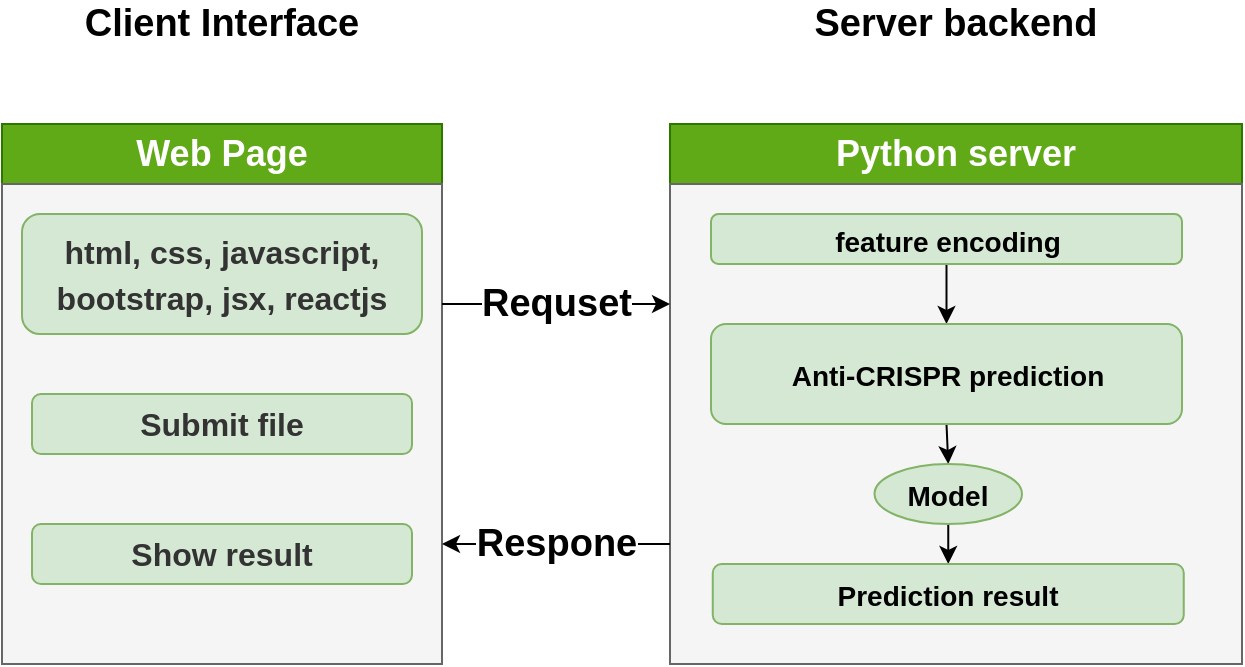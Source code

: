 <mxfile version="14.9.0" type="device"><diagram id="sfr6GHe3Br_L_ititv_4" name="Page-1"><mxGraphModel dx="1038" dy="500" grid="1" gridSize="10" guides="1" tooltips="1" connect="1" arrows="1" fold="1" page="1" pageScale="1" pageWidth="827" pageHeight="1169" math="0" shadow="0"><root><mxCell id="0"/><mxCell id="1" parent="0"/><mxCell id="ELEa-xWfC7Gxq4jN-jZE-2" value="Web Page" style="rounded=0;whiteSpace=wrap;html=1;fillColor=#60a917;strokeColor=#2D7600;fontColor=#ffffff;fontStyle=1;fontSize=18;" vertex="1" parent="1"><mxGeometry x="80" y="90" width="220" height="30" as="geometry"/></mxCell><mxCell id="ELEa-xWfC7Gxq4jN-jZE-3" value="" style="rounded=0;whiteSpace=wrap;html=1;fontSize=16;fillColor=#f5f5f5;strokeColor=#666666;fontColor=#333333;" vertex="1" parent="1"><mxGeometry x="80" y="120" width="220" height="240" as="geometry"/></mxCell><mxCell id="ELEa-xWfC7Gxq4jN-jZE-11" value="Python server" style="rounded=0;whiteSpace=wrap;html=1;fillColor=#60a917;strokeColor=#2D7600;fontColor=#ffffff;fontStyle=1;fontSize=18;" vertex="1" parent="1"><mxGeometry x="414" y="90" width="286" height="30" as="geometry"/></mxCell><mxCell id="ELEa-xWfC7Gxq4jN-jZE-12" value="" style="rounded=0;whiteSpace=wrap;html=1;fontSize=16;fillColor=#f5f5f5;strokeColor=#666666;fontColor=#333333;" vertex="1" parent="1"><mxGeometry x="414" y="120" width="286" height="240" as="geometry"/></mxCell><mxCell id="ELEa-xWfC7Gxq4jN-jZE-13" value="Client Interface" style="text;html=1;strokeColor=none;fillColor=none;align=center;verticalAlign=middle;whiteSpace=wrap;rounded=0;fontSize=19;fontStyle=1" vertex="1" parent="1"><mxGeometry x="120" y="30" width="140" height="20" as="geometry"/></mxCell><mxCell id="ELEa-xWfC7Gxq4jN-jZE-14" value="Server backend" style="text;html=1;strokeColor=none;fillColor=none;align=center;verticalAlign=middle;whiteSpace=wrap;rounded=0;fontSize=19;fontStyle=1" vertex="1" parent="1"><mxGeometry x="479" y="30" width="156" height="20" as="geometry"/></mxCell><mxCell id="ELEa-xWfC7Gxq4jN-jZE-24" style="edgeStyle=orthogonalEdgeStyle;rounded=0;orthogonalLoop=1;jettySize=auto;html=1;entryX=0.5;entryY=0;entryDx=0;entryDy=0;fontSize=19;" edge="1" parent="1" source="ELEa-xWfC7Gxq4jN-jZE-16" target="ELEa-xWfC7Gxq4jN-jZE-17"><mxGeometry relative="1" as="geometry"/></mxCell><mxCell id="ELEa-xWfC7Gxq4jN-jZE-16" value="&lt;font size=&quot;1&quot;&gt;&lt;b style=&quot;font-size: 14px&quot;&gt;feature encoding&lt;/b&gt;&lt;/font&gt;" style="rounded=1;whiteSpace=wrap;html=1;fontSize=19;fillColor=#d5e8d4;strokeColor=#82b366;" vertex="1" parent="1"><mxGeometry x="434.5" y="135" width="235.5" height="25" as="geometry"/></mxCell><mxCell id="ELEa-xWfC7Gxq4jN-jZE-25" style="edgeStyle=orthogonalEdgeStyle;rounded=0;orthogonalLoop=1;jettySize=auto;html=1;exitX=0.5;exitY=1;exitDx=0;exitDy=0;entryX=0.5;entryY=0;entryDx=0;entryDy=0;fontSize=19;" edge="1" parent="1" source="ELEa-xWfC7Gxq4jN-jZE-17" target="ELEa-xWfC7Gxq4jN-jZE-18"><mxGeometry relative="1" as="geometry"/></mxCell><mxCell id="ELEa-xWfC7Gxq4jN-jZE-17" value="&lt;font size=&quot;1&quot;&gt;&lt;b style=&quot;font-size: 14px&quot;&gt;Anti-CRISPR prediction&lt;/b&gt;&lt;/font&gt;" style="rounded=1;whiteSpace=wrap;html=1;fontSize=19;fillColor=#d5e8d4;strokeColor=#82b366;" vertex="1" parent="1"><mxGeometry x="434.5" y="190" width="235.5" height="50" as="geometry"/></mxCell><mxCell id="ELEa-xWfC7Gxq4jN-jZE-26" style="edgeStyle=orthogonalEdgeStyle;rounded=0;orthogonalLoop=1;jettySize=auto;html=1;exitX=0.5;exitY=1;exitDx=0;exitDy=0;entryX=0.5;entryY=0;entryDx=0;entryDy=0;fontSize=19;" edge="1" parent="1" source="ELEa-xWfC7Gxq4jN-jZE-18" target="ELEa-xWfC7Gxq4jN-jZE-20"><mxGeometry relative="1" as="geometry"/></mxCell><mxCell id="ELEa-xWfC7Gxq4jN-jZE-18" value="&lt;font style=&quot;font-size: 14px&quot;&gt;Model&lt;/font&gt;" style="ellipse;whiteSpace=wrap;html=1;fontSize=19;fillColor=#d5e8d4;strokeColor=#82b366;fontStyle=1" vertex="1" parent="1"><mxGeometry x="516.25" y="260" width="73.75" height="30" as="geometry"/></mxCell><mxCell id="ELEa-xWfC7Gxq4jN-jZE-20" value="&lt;font size=&quot;1&quot;&gt;&lt;b style=&quot;font-size: 14px&quot;&gt;Prediction result&lt;/b&gt;&lt;/font&gt;" style="rounded=1;whiteSpace=wrap;html=1;fontSize=19;fillColor=#d5e8d4;strokeColor=#82b366;" vertex="1" parent="1"><mxGeometry x="435.38" y="310" width="235.5" height="30" as="geometry"/></mxCell><mxCell id="ELEa-xWfC7Gxq4jN-jZE-21" value="&lt;span style=&quot;color: rgb(51 , 51 , 51) ; font-size: 16px&quot;&gt;html, css, javascript,&lt;/span&gt;&lt;br style=&quot;color: rgb(51 , 51 , 51) ; font-size: 16px&quot;&gt;&lt;span style=&quot;color: rgb(51 , 51 , 51) ; font-size: 16px&quot;&gt;bootstrap, jsx, reactjs&lt;/span&gt;" style="rounded=1;whiteSpace=wrap;html=1;fontSize=19;fillColor=#d5e8d4;strokeColor=#82b366;fontStyle=1" vertex="1" parent="1"><mxGeometry x="90" y="135" width="200" height="60" as="geometry"/></mxCell><mxCell id="ELEa-xWfC7Gxq4jN-jZE-22" value="&lt;font color=&quot;#333333&quot;&gt;&lt;span style=&quot;font-size: 16px&quot;&gt;Show result&lt;/span&gt;&lt;/font&gt;" style="rounded=1;whiteSpace=wrap;html=1;fontSize=19;fillColor=#d5e8d4;strokeColor=#82b366;fontStyle=1" vertex="1" parent="1"><mxGeometry x="95" y="290" width="190" height="30" as="geometry"/></mxCell><mxCell id="ELEa-xWfC7Gxq4jN-jZE-23" value="&lt;font color=&quot;#333333&quot;&gt;&lt;span style=&quot;font-size: 16px&quot;&gt;Submit file&lt;/span&gt;&lt;/font&gt;" style="rounded=1;whiteSpace=wrap;html=1;fontSize=19;fillColor=#d5e8d4;strokeColor=#82b366;fontStyle=1" vertex="1" parent="1"><mxGeometry x="95" y="225" width="190" height="30" as="geometry"/></mxCell><mxCell id="ELEa-xWfC7Gxq4jN-jZE-28" value="&lt;b&gt;Requset&lt;/b&gt;" style="endArrow=classic;html=1;fontSize=19;exitX=1;exitY=0.25;exitDx=0;exitDy=0;entryX=0;entryY=0.25;entryDx=0;entryDy=0;" edge="1" parent="1" source="ELEa-xWfC7Gxq4jN-jZE-3" target="ELEa-xWfC7Gxq4jN-jZE-12"><mxGeometry width="50" height="50" relative="1" as="geometry"><mxPoint x="390" y="280" as="sourcePoint"/><mxPoint x="440" y="230" as="targetPoint"/></mxGeometry></mxCell><mxCell id="ELEa-xWfC7Gxq4jN-jZE-29" value="&lt;b&gt;Respone&lt;/b&gt;" style="endArrow=classic;html=1;fontSize=19;entryX=1;entryY=0.75;entryDx=0;entryDy=0;exitX=0;exitY=0.75;exitDx=0;exitDy=0;" edge="1" parent="1" source="ELEa-xWfC7Gxq4jN-jZE-12" target="ELEa-xWfC7Gxq4jN-jZE-3"><mxGeometry width="50" height="50" relative="1" as="geometry"><mxPoint x="390" y="280" as="sourcePoint"/><mxPoint x="440" y="230" as="targetPoint"/></mxGeometry></mxCell></root></mxGraphModel></diagram></mxfile>